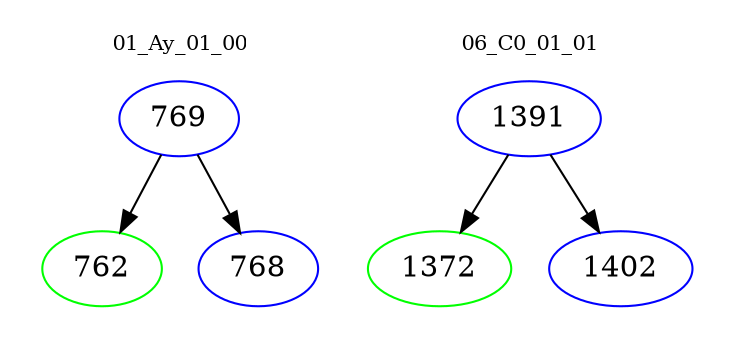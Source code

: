 digraph{
subgraph cluster_0 {
color = white
label = "01_Ay_01_00";
fontsize=10;
T0_769 [label="769", color="blue"]
T0_769 -> T0_762 [color="black"]
T0_762 [label="762", color="green"]
T0_769 -> T0_768 [color="black"]
T0_768 [label="768", color="blue"]
}
subgraph cluster_1 {
color = white
label = "06_C0_01_01";
fontsize=10;
T1_1391 [label="1391", color="blue"]
T1_1391 -> T1_1372 [color="black"]
T1_1372 [label="1372", color="green"]
T1_1391 -> T1_1402 [color="black"]
T1_1402 [label="1402", color="blue"]
}
}
